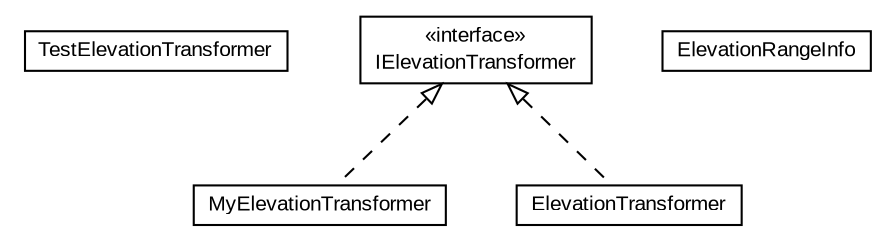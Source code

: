#!/usr/local/bin/dot
#
# Class diagram 
# Generated by UMLGraph version R5_6-24-gf6e263 (http://www.umlgraph.org/)
#

digraph G {
	edge [fontname="arial",fontsize=10,labelfontname="arial",labelfontsize=10];
	node [fontname="arial",fontsize=10,shape=plaintext];
	nodesep=0.25;
	ranksep=0.5;
	// edu.arizona.biosemantics.semanticmarkup.markupelement.elevation.transform.TestElevationTransformer
	c22076 [label=<<table title="edu.arizona.biosemantics.semanticmarkup.markupelement.elevation.transform.TestElevationTransformer" border="0" cellborder="1" cellspacing="0" cellpadding="2" port="p" href="./TestElevationTransformer.html">
		<tr><td><table border="0" cellspacing="0" cellpadding="1">
<tr><td align="center" balign="center"> TestElevationTransformer </td></tr>
		</table></td></tr>
		</table>>, URL="./TestElevationTransformer.html", fontname="arial", fontcolor="black", fontsize=10.0];
	// edu.arizona.biosemantics.semanticmarkup.markupelement.elevation.transform.MyElevationTransformer
	c22077 [label=<<table title="edu.arizona.biosemantics.semanticmarkup.markupelement.elevation.transform.MyElevationTransformer" border="0" cellborder="1" cellspacing="0" cellpadding="2" port="p" href="./MyElevationTransformer.html">
		<tr><td><table border="0" cellspacing="0" cellpadding="1">
<tr><td align="center" balign="center"> MyElevationTransformer </td></tr>
		</table></td></tr>
		</table>>, URL="./MyElevationTransformer.html", fontname="arial", fontcolor="black", fontsize=10.0];
	// edu.arizona.biosemantics.semanticmarkup.markupelement.elevation.transform.IElevationTransformer
	c22078 [label=<<table title="edu.arizona.biosemantics.semanticmarkup.markupelement.elevation.transform.IElevationTransformer" border="0" cellborder="1" cellspacing="0" cellpadding="2" port="p" href="./IElevationTransformer.html">
		<tr><td><table border="0" cellspacing="0" cellpadding="1">
<tr><td align="center" balign="center"> &#171;interface&#187; </td></tr>
<tr><td align="center" balign="center"> IElevationTransformer </td></tr>
		</table></td></tr>
		</table>>, URL="./IElevationTransformer.html", fontname="arial", fontcolor="black", fontsize=10.0];
	// edu.arizona.biosemantics.semanticmarkup.markupelement.elevation.transform.ElevationTransformer
	c22079 [label=<<table title="edu.arizona.biosemantics.semanticmarkup.markupelement.elevation.transform.ElevationTransformer" border="0" cellborder="1" cellspacing="0" cellpadding="2" port="p" href="./ElevationTransformer.html">
		<tr><td><table border="0" cellspacing="0" cellpadding="1">
<tr><td align="center" balign="center"> ElevationTransformer </td></tr>
		</table></td></tr>
		</table>>, URL="./ElevationTransformer.html", fontname="arial", fontcolor="black", fontsize=10.0];
	// edu.arizona.biosemantics.semanticmarkup.markupelement.elevation.transform.ElevationTransformer.ElevationRangeInfo
	c22080 [label=<<table title="edu.arizona.biosemantics.semanticmarkup.markupelement.elevation.transform.ElevationTransformer.ElevationRangeInfo" border="0" cellborder="1" cellspacing="0" cellpadding="2" port="p" href="./ElevationTransformer.ElevationRangeInfo.html">
		<tr><td><table border="0" cellspacing="0" cellpadding="1">
<tr><td align="center" balign="center"> ElevationRangeInfo </td></tr>
		</table></td></tr>
		</table>>, URL="./ElevationTransformer.ElevationRangeInfo.html", fontname="arial", fontcolor="black", fontsize=10.0];
	//edu.arizona.biosemantics.semanticmarkup.markupelement.elevation.transform.MyElevationTransformer implements edu.arizona.biosemantics.semanticmarkup.markupelement.elevation.transform.IElevationTransformer
	c22078:p -> c22077:p [dir=back,arrowtail=empty,style=dashed];
	//edu.arizona.biosemantics.semanticmarkup.markupelement.elevation.transform.ElevationTransformer implements edu.arizona.biosemantics.semanticmarkup.markupelement.elevation.transform.IElevationTransformer
	c22078:p -> c22079:p [dir=back,arrowtail=empty,style=dashed];
}

